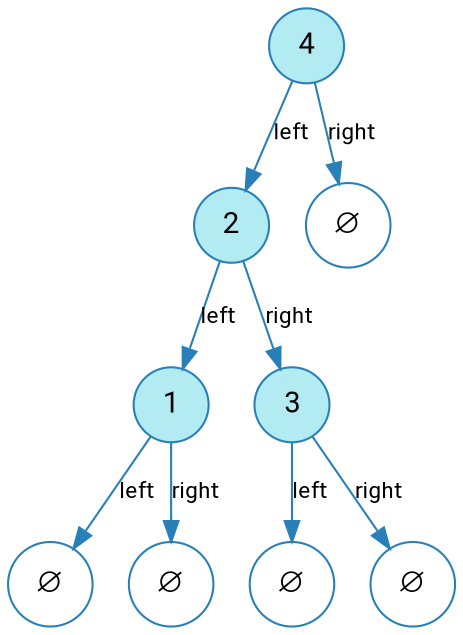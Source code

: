 digraph {
    bgcolor=transparent
    splines=false

    // Default theme: enabled
    node[shape="circle" style="filled" color="#2980B9" fillcolor="#b2ebf2" fontcolor="#000000" fontname="Segoe UI,Roboto,Helvetica,Arial,sans-serif"]
    edge [color="#2980B9" fontcolor="#000000" fontname="Segoe UI,Roboto,Helvetica,Arial,sans-serif" fontsize=11]

    n1[label=4]
    n2[label=2]
    n3[label=1]
    n4[label=3]

    l1[shape=circle label="∅" fillcolor="#ffffff"]
    l2[shape=circle label="∅" fillcolor="#ffffff"]
    l3[shape=circle label="∅" fillcolor="#ffffff"]
    l4[shape=circle label="∅" fillcolor="#ffffff"]
    l5[shape=circle label="∅" fillcolor="#ffffff"]


    n1 -> n2[label=left]
    n1 -> l1[label=right]
    n2 -> n3[label=left]
    n2 -> n4[label=right]
    n3 -> l2[label=left]
    n3 -> l3[label=right]
    n4 -> l4[label=left]
    n4 -> l5[label=right]
}
